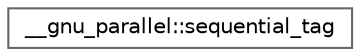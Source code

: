 digraph "Graphical Class Hierarchy"
{
 // LATEX_PDF_SIZE
  bgcolor="transparent";
  edge [fontname=Helvetica,fontsize=10,labelfontname=Helvetica,labelfontsize=10];
  node [fontname=Helvetica,fontsize=10,shape=box,height=0.2,width=0.4];
  rankdir="LR";
  Node0 [id="Node000000",label="__gnu_parallel::sequential_tag",height=0.2,width=0.4,color="grey40", fillcolor="white", style="filled",URL="$struct____gnu__parallel_1_1sequential__tag.html",tooltip="Forces sequential execution at compile time."];
}
